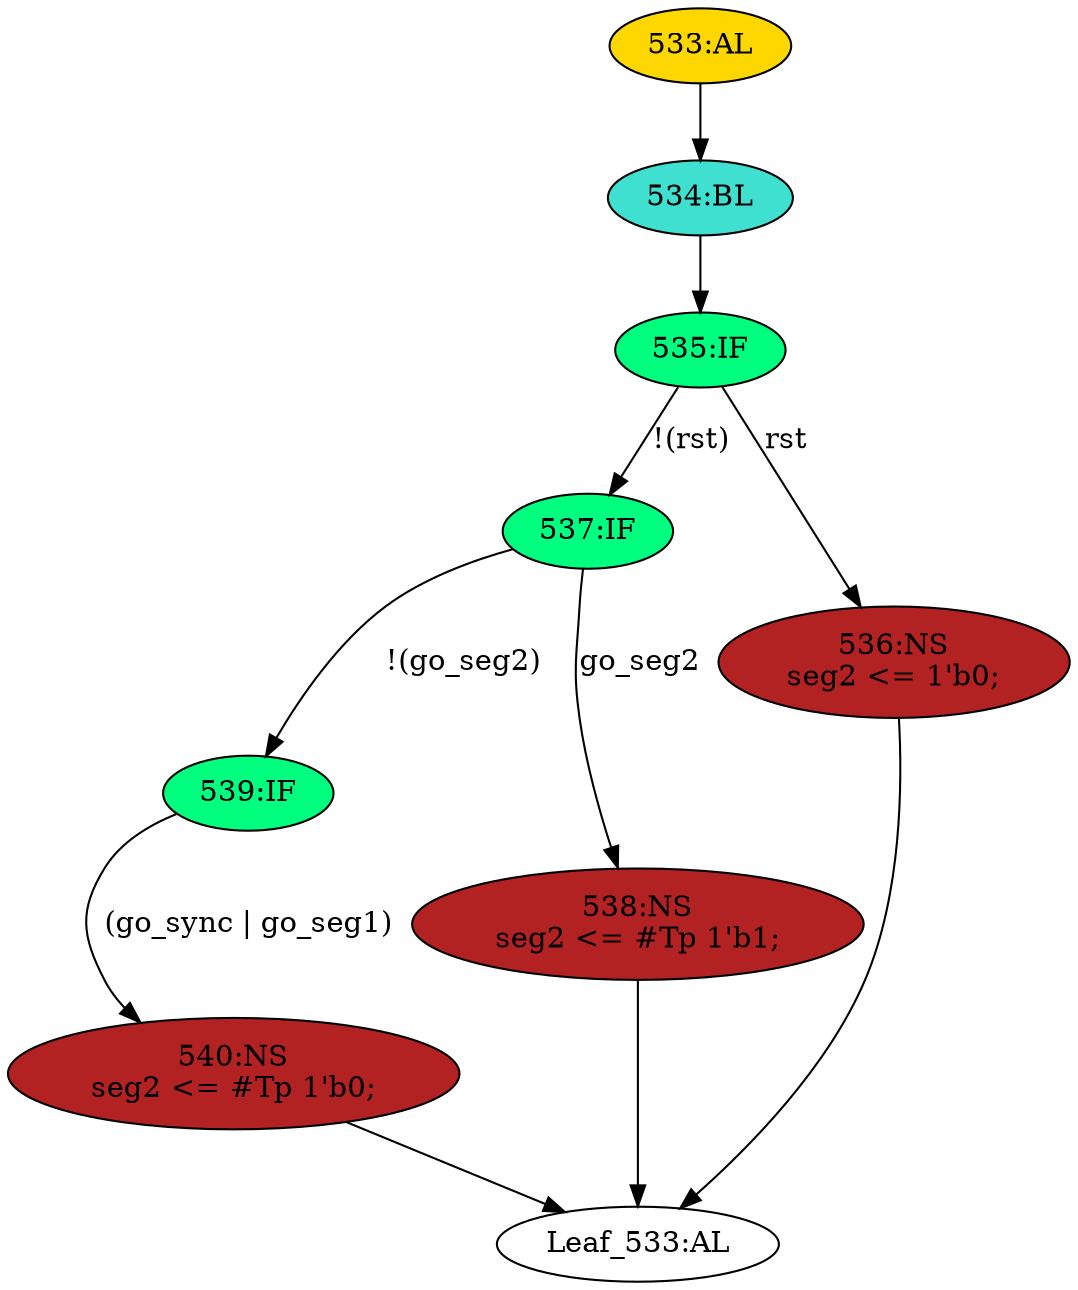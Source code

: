 strict digraph "" {
	node [label="\N"];
	"537:IF"	 [ast="<pyverilog.vparser.ast.IfStatement object at 0x7f2998c12110>",
		fillcolor=springgreen,
		label="537:IF",
		statements="[]",
		style=filled,
		typ=IfStatement];
	"539:IF"	 [ast="<pyverilog.vparser.ast.IfStatement object at 0x7f2998c12150>",
		fillcolor=springgreen,
		label="539:IF",
		statements="[]",
		style=filled,
		typ=IfStatement];
	"537:IF" -> "539:IF"	 [cond="['go_seg2']",
		label="!(go_seg2)",
		lineno=537];
	"538:NS"	 [ast="<pyverilog.vparser.ast.NonblockingSubstitution object at 0x7f2998c12410>",
		fillcolor=firebrick,
		label="538:NS
seg2 <= #Tp 1'b1;",
		statements="[<pyverilog.vparser.ast.NonblockingSubstitution object at 0x7f2998c12410>]",
		style=filled,
		typ=NonblockingSubstitution];
	"537:IF" -> "538:NS"	 [cond="['go_seg2']",
		label=go_seg2,
		lineno=537];
	"Leaf_533:AL"	 [def_var="['seg2']",
		label="Leaf_533:AL"];
	"540:NS"	 [ast="<pyverilog.vparser.ast.NonblockingSubstitution object at 0x7f2998c12190>",
		fillcolor=firebrick,
		label="540:NS
seg2 <= #Tp 1'b0;",
		statements="[<pyverilog.vparser.ast.NonblockingSubstitution object at 0x7f2998c12190>]",
		style=filled,
		typ=NonblockingSubstitution];
	"539:IF" -> "540:NS"	 [cond="['go_sync', 'go_seg1']",
		label="(go_sync | go_seg1)",
		lineno=539];
	"536:NS"	 [ast="<pyverilog.vparser.ast.NonblockingSubstitution object at 0x7f2998c12610>",
		fillcolor=firebrick,
		label="536:NS
seg2 <= 1'b0;",
		statements="[<pyverilog.vparser.ast.NonblockingSubstitution object at 0x7f2998c12610>]",
		style=filled,
		typ=NonblockingSubstitution];
	"536:NS" -> "Leaf_533:AL"	 [cond="[]",
		lineno=None];
	"534:BL"	 [ast="<pyverilog.vparser.ast.Block object at 0x7f2998c128d0>",
		fillcolor=turquoise,
		label="534:BL",
		statements="[]",
		style=filled,
		typ=Block];
	"535:IF"	 [ast="<pyverilog.vparser.ast.IfStatement object at 0x7f2998c12910>",
		fillcolor=springgreen,
		label="535:IF",
		statements="[]",
		style=filled,
		typ=IfStatement];
	"534:BL" -> "535:IF"	 [cond="[]",
		lineno=None];
	"535:IF" -> "537:IF"	 [cond="['rst']",
		label="!(rst)",
		lineno=535];
	"535:IF" -> "536:NS"	 [cond="['rst']",
		label=rst,
		lineno=535];
	"538:NS" -> "Leaf_533:AL"	 [cond="[]",
		lineno=None];
	"540:NS" -> "Leaf_533:AL"	 [cond="[]",
		lineno=None];
	"533:AL"	 [ast="<pyverilog.vparser.ast.Always object at 0x7f2998c12750>",
		clk_sens=True,
		fillcolor=gold,
		label="533:AL",
		sens="['clk', 'rst']",
		statements="[]",
		style=filled,
		typ=Always,
		use_var="['rst', 'go_sync', 'go_seg2', 'go_seg1']"];
	"533:AL" -> "534:BL"	 [cond="[]",
		lineno=None];
}
